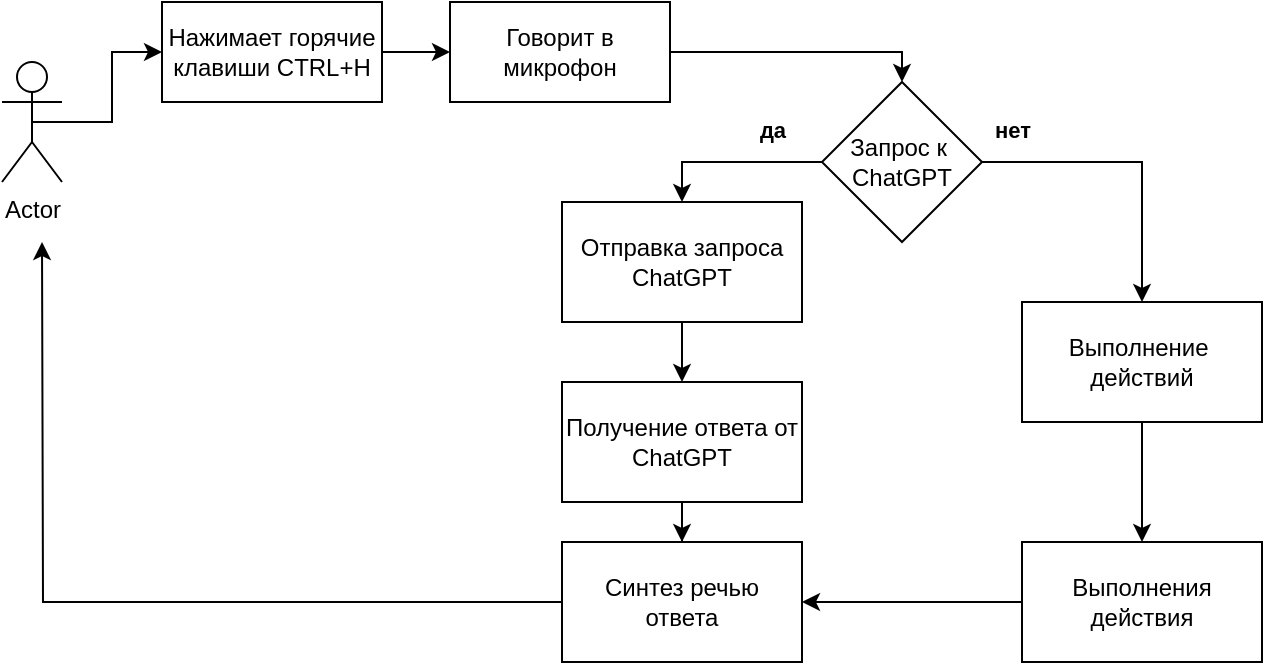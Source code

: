 <mxfile version="21.3.2" type="github">
  <diagram name="Страница 1" id="5Sp_Ik37Nrq8xzuTOVOk">
    <mxGraphModel dx="1154" dy="543" grid="1" gridSize="10" guides="1" tooltips="1" connect="1" arrows="1" fold="1" page="1" pageScale="1" pageWidth="827" pageHeight="1169" math="0" shadow="0">
      <root>
        <mxCell id="0" />
        <mxCell id="1" parent="0" />
        <mxCell id="xZcLyu4wYaGjDeCzMo7G-3" style="edgeStyle=orthogonalEdgeStyle;rounded=0;orthogonalLoop=1;jettySize=auto;html=1;exitX=0.5;exitY=0.5;exitDx=0;exitDy=0;exitPerimeter=0;entryX=0;entryY=0.5;entryDx=0;entryDy=0;" edge="1" parent="1" source="xZcLyu4wYaGjDeCzMo7G-1" target="xZcLyu4wYaGjDeCzMo7G-2">
          <mxGeometry relative="1" as="geometry" />
        </mxCell>
        <mxCell id="xZcLyu4wYaGjDeCzMo7G-1" value="Actor" style="shape=umlActor;verticalLabelPosition=bottom;verticalAlign=top;html=1;" vertex="1" parent="1">
          <mxGeometry x="80" y="260" width="30" height="60" as="geometry" />
        </mxCell>
        <mxCell id="xZcLyu4wYaGjDeCzMo7G-5" style="edgeStyle=orthogonalEdgeStyle;rounded=0;orthogonalLoop=1;jettySize=auto;html=1;exitX=1;exitY=0.5;exitDx=0;exitDy=0;entryX=0;entryY=0.5;entryDx=0;entryDy=0;" edge="1" parent="1" source="xZcLyu4wYaGjDeCzMo7G-2" target="xZcLyu4wYaGjDeCzMo7G-4">
          <mxGeometry relative="1" as="geometry" />
        </mxCell>
        <mxCell id="xZcLyu4wYaGjDeCzMo7G-2" value="Нажимает горячие&lt;br&gt;клавиши CTRL+H" style="html=1;whiteSpace=wrap;" vertex="1" parent="1">
          <mxGeometry x="160" y="230" width="110" height="50" as="geometry" />
        </mxCell>
        <mxCell id="xZcLyu4wYaGjDeCzMo7G-16" style="edgeStyle=orthogonalEdgeStyle;rounded=0;orthogonalLoop=1;jettySize=auto;html=1;exitX=1;exitY=0.5;exitDx=0;exitDy=0;entryX=0.5;entryY=0;entryDx=0;entryDy=0;" edge="1" parent="1" source="xZcLyu4wYaGjDeCzMo7G-4" target="xZcLyu4wYaGjDeCzMo7G-7">
          <mxGeometry relative="1" as="geometry">
            <Array as="points">
              <mxPoint x="530" y="255" />
            </Array>
          </mxGeometry>
        </mxCell>
        <mxCell id="xZcLyu4wYaGjDeCzMo7G-4" value="Говорит в микрофон" style="html=1;whiteSpace=wrap;" vertex="1" parent="1">
          <mxGeometry x="304" y="230" width="110" height="50" as="geometry" />
        </mxCell>
        <mxCell id="xZcLyu4wYaGjDeCzMo7G-9" value="" style="edgeStyle=orthogonalEdgeStyle;rounded=0;orthogonalLoop=1;jettySize=auto;html=1;" edge="1" parent="1" source="xZcLyu4wYaGjDeCzMo7G-7" target="xZcLyu4wYaGjDeCzMo7G-8">
          <mxGeometry relative="1" as="geometry" />
        </mxCell>
        <mxCell id="xZcLyu4wYaGjDeCzMo7G-15" style="edgeStyle=orthogonalEdgeStyle;rounded=0;orthogonalLoop=1;jettySize=auto;html=1;exitX=0;exitY=0.5;exitDx=0;exitDy=0;entryX=0.5;entryY=0;entryDx=0;entryDy=0;" edge="1" parent="1" source="xZcLyu4wYaGjDeCzMo7G-7" target="xZcLyu4wYaGjDeCzMo7G-14">
          <mxGeometry relative="1" as="geometry" />
        </mxCell>
        <mxCell id="xZcLyu4wYaGjDeCzMo7G-7" value="Запрос к&amp;nbsp;&lt;br&gt;ChatGPT" style="rhombus;whiteSpace=wrap;html=1;" vertex="1" parent="1">
          <mxGeometry x="490" y="270" width="80" height="80" as="geometry" />
        </mxCell>
        <mxCell id="xZcLyu4wYaGjDeCzMo7G-20" value="" style="edgeStyle=orthogonalEdgeStyle;rounded=0;orthogonalLoop=1;jettySize=auto;html=1;" edge="1" parent="1" source="xZcLyu4wYaGjDeCzMo7G-8" target="xZcLyu4wYaGjDeCzMo7G-19">
          <mxGeometry relative="1" as="geometry" />
        </mxCell>
        <mxCell id="xZcLyu4wYaGjDeCzMo7G-8" value="Выполнение&amp;nbsp;&lt;br&gt;действий" style="whiteSpace=wrap;html=1;" vertex="1" parent="1">
          <mxGeometry x="590" y="380" width="120" height="60" as="geometry" />
        </mxCell>
        <mxCell id="xZcLyu4wYaGjDeCzMo7G-11" value="&lt;font style=&quot;font-size: 11px;&quot;&gt;нет&lt;/font&gt;" style="text;strokeColor=none;fillColor=none;html=1;fontSize=24;fontStyle=1;verticalAlign=middle;align=center;" vertex="1" parent="1">
          <mxGeometry x="570" y="280" width="30" height="20" as="geometry" />
        </mxCell>
        <mxCell id="xZcLyu4wYaGjDeCzMo7G-13" value="&lt;font style=&quot;font-size: 11px;&quot;&gt;да&lt;/font&gt;" style="text;strokeColor=none;fillColor=none;html=1;fontSize=24;fontStyle=1;verticalAlign=middle;align=center;" vertex="1" parent="1">
          <mxGeometry x="450" y="280" width="30" height="20" as="geometry" />
        </mxCell>
        <mxCell id="xZcLyu4wYaGjDeCzMo7G-25" value="" style="edgeStyle=orthogonalEdgeStyle;rounded=0;orthogonalLoop=1;jettySize=auto;html=1;" edge="1" parent="1" source="xZcLyu4wYaGjDeCzMo7G-26" target="xZcLyu4wYaGjDeCzMo7G-17">
          <mxGeometry relative="1" as="geometry" />
        </mxCell>
        <mxCell id="xZcLyu4wYaGjDeCzMo7G-14" value="Отправка запроса ChatGPT" style="whiteSpace=wrap;html=1;" vertex="1" parent="1">
          <mxGeometry x="360" y="330" width="120" height="60" as="geometry" />
        </mxCell>
        <mxCell id="xZcLyu4wYaGjDeCzMo7G-22" style="edgeStyle=orthogonalEdgeStyle;rounded=0;orthogonalLoop=1;jettySize=auto;html=1;exitX=0;exitY=0.5;exitDx=0;exitDy=0;" edge="1" parent="1" source="xZcLyu4wYaGjDeCzMo7G-17">
          <mxGeometry relative="1" as="geometry">
            <mxPoint x="100" y="350" as="targetPoint" />
          </mxGeometry>
        </mxCell>
        <mxCell id="xZcLyu4wYaGjDeCzMo7G-17" value="Синтез речью &lt;br&gt;ответа" style="whiteSpace=wrap;html=1;" vertex="1" parent="1">
          <mxGeometry x="360" y="500" width="120" height="60" as="geometry" />
        </mxCell>
        <mxCell id="xZcLyu4wYaGjDeCzMo7G-21" style="edgeStyle=orthogonalEdgeStyle;rounded=0;orthogonalLoop=1;jettySize=auto;html=1;exitX=0;exitY=0.5;exitDx=0;exitDy=0;entryX=1;entryY=0.5;entryDx=0;entryDy=0;" edge="1" parent="1" source="xZcLyu4wYaGjDeCzMo7G-19" target="xZcLyu4wYaGjDeCzMo7G-17">
          <mxGeometry relative="1" as="geometry" />
        </mxCell>
        <mxCell id="xZcLyu4wYaGjDeCzMo7G-19" value="Выполнения действия" style="whiteSpace=wrap;html=1;" vertex="1" parent="1">
          <mxGeometry x="590" y="500" width="120" height="60" as="geometry" />
        </mxCell>
        <mxCell id="xZcLyu4wYaGjDeCzMo7G-27" value="" style="edgeStyle=orthogonalEdgeStyle;rounded=0;orthogonalLoop=1;jettySize=auto;html=1;" edge="1" parent="1" source="xZcLyu4wYaGjDeCzMo7G-14" target="xZcLyu4wYaGjDeCzMo7G-26">
          <mxGeometry relative="1" as="geometry">
            <mxPoint x="420" y="390" as="sourcePoint" />
            <mxPoint x="420" y="500" as="targetPoint" />
          </mxGeometry>
        </mxCell>
        <mxCell id="xZcLyu4wYaGjDeCzMo7G-26" value="Получение ответа от ChatGPT" style="whiteSpace=wrap;html=1;" vertex="1" parent="1">
          <mxGeometry x="360" y="420" width="120" height="60" as="geometry" />
        </mxCell>
      </root>
    </mxGraphModel>
  </diagram>
</mxfile>
